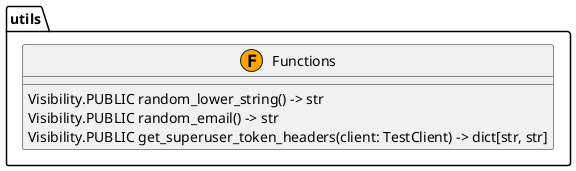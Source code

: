 @startuml
skinparam classAttributeIconSize 0

package "utils" {
  class Functions <<(F,orange)>> {
    Visibility.PUBLIC random_lower_string() -> str
    Visibility.PUBLIC random_email() -> str
    Visibility.PUBLIC get_superuser_token_headers(client: TestClient) -> dict[str, str]
  }
}

' Relationships
@enduml